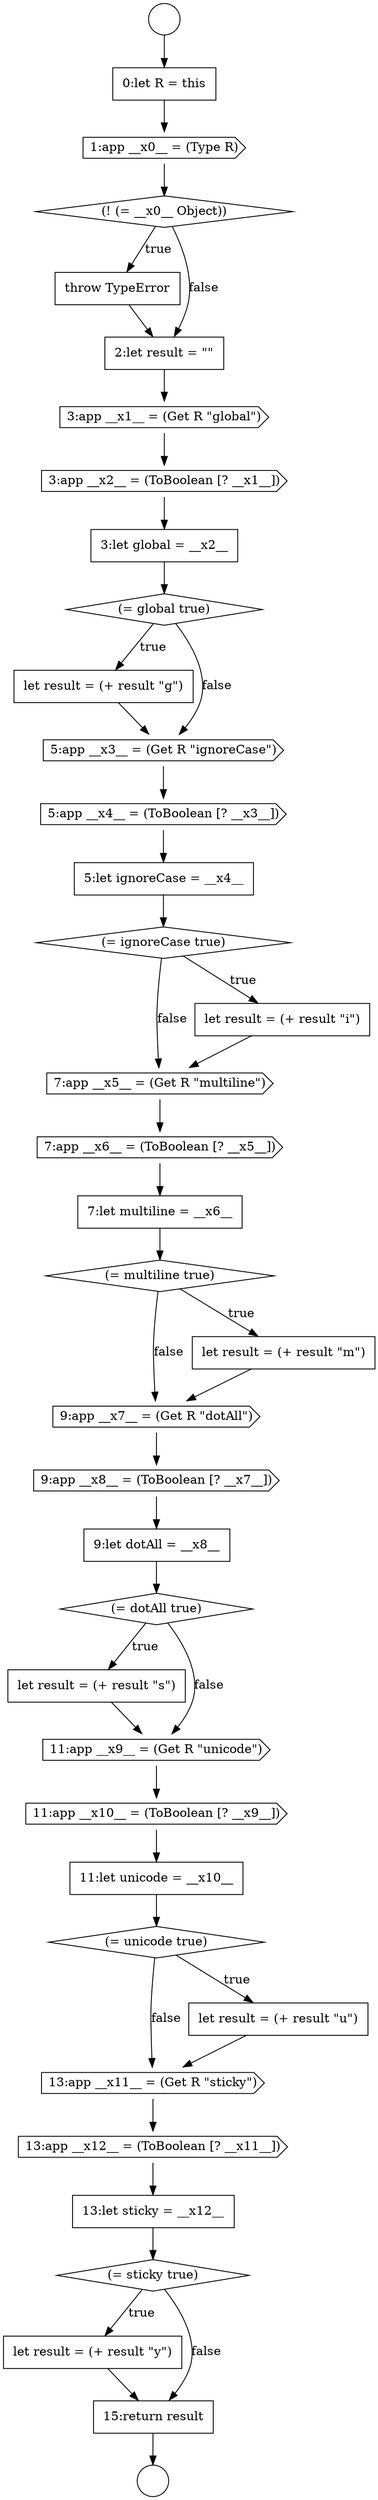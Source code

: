 digraph {
  node13993 [shape=none, margin=0, label=<<font color="black">
    <table border="0" cellborder="1" cellspacing="0" cellpadding="10">
      <tr><td align="left">let result = (+ result &quot;g&quot;)</td></tr>
    </table>
  </font>> color="black" fillcolor="white" style=filled]
  node13997 [shape=diamond, label=<<font color="black">(= ignoreCase true)</font>> color="black" fillcolor="white" style=filled]
  node14007 [shape=diamond, label=<<font color="black">(= dotAll true)</font>> color="black" fillcolor="white" style=filled]
  node13987 [shape=none, margin=0, label=<<font color="black">
    <table border="0" cellborder="1" cellspacing="0" cellpadding="10">
      <tr><td align="left">throw TypeError</td></tr>
    </table>
  </font>> color="black" fillcolor="white" style=filled]
  node14004 [shape=cds, label=<<font color="black">9:app __x7__ = (Get R &quot;dotAll&quot;)</font>> color="black" fillcolor="white" style=filled]
  node14000 [shape=cds, label=<<font color="black">7:app __x6__ = (ToBoolean [? __x5__])</font>> color="black" fillcolor="white" style=filled]
  node13996 [shape=none, margin=0, label=<<font color="black">
    <table border="0" cellborder="1" cellspacing="0" cellpadding="10">
      <tr><td align="left">5:let ignoreCase = __x4__</td></tr>
    </table>
  </font>> color="black" fillcolor="white" style=filled]
  node13999 [shape=cds, label=<<font color="black">7:app __x5__ = (Get R &quot;multiline&quot;)</font>> color="black" fillcolor="white" style=filled]
  node13995 [shape=cds, label=<<font color="black">5:app __x4__ = (ToBoolean [? __x3__])</font>> color="black" fillcolor="white" style=filled]
  node14016 [shape=none, margin=0, label=<<font color="black">
    <table border="0" cellborder="1" cellspacing="0" cellpadding="10">
      <tr><td align="left">13:let sticky = __x12__</td></tr>
    </table>
  </font>> color="black" fillcolor="white" style=filled]
  node14005 [shape=cds, label=<<font color="black">9:app __x8__ = (ToBoolean [? __x7__])</font>> color="black" fillcolor="white" style=filled]
  node13998 [shape=none, margin=0, label=<<font color="black">
    <table border="0" cellborder="1" cellspacing="0" cellpadding="10">
      <tr><td align="left">let result = (+ result &quot;i&quot;)</td></tr>
    </table>
  </font>> color="black" fillcolor="white" style=filled]
  node14001 [shape=none, margin=0, label=<<font color="black">
    <table border="0" cellborder="1" cellspacing="0" cellpadding="10">
      <tr><td align="left">7:let multiline = __x6__</td></tr>
    </table>
  </font>> color="black" fillcolor="white" style=filled]
  node14018 [shape=none, margin=0, label=<<font color="black">
    <table border="0" cellborder="1" cellspacing="0" cellpadding="10">
      <tr><td align="left">let result = (+ result &quot;y&quot;)</td></tr>
    </table>
  </font>> color="black" fillcolor="white" style=filled]
  node14006 [shape=none, margin=0, label=<<font color="black">
    <table border="0" cellborder="1" cellspacing="0" cellpadding="10">
      <tr><td align="left">9:let dotAll = __x8__</td></tr>
    </table>
  </font>> color="black" fillcolor="white" style=filled]
  node14014 [shape=cds, label=<<font color="black">13:app __x11__ = (Get R &quot;sticky&quot;)</font>> color="black" fillcolor="white" style=filled]
  node13982 [shape=circle label=" " color="black" fillcolor="white" style=filled]
  node14002 [shape=diamond, label=<<font color="black">(= multiline true)</font>> color="black" fillcolor="white" style=filled]
  node14019 [shape=none, margin=0, label=<<font color="black">
    <table border="0" cellborder="1" cellspacing="0" cellpadding="10">
      <tr><td align="left">15:return result</td></tr>
    </table>
  </font>> color="black" fillcolor="white" style=filled]
  node13992 [shape=diamond, label=<<font color="black">(= global true)</font>> color="black" fillcolor="white" style=filled]
  node14013 [shape=none, margin=0, label=<<font color="black">
    <table border="0" cellborder="1" cellspacing="0" cellpadding="10">
      <tr><td align="left">let result = (+ result &quot;u&quot;)</td></tr>
    </table>
  </font>> color="black" fillcolor="white" style=filled]
  node14011 [shape=none, margin=0, label=<<font color="black">
    <table border="0" cellborder="1" cellspacing="0" cellpadding="10">
      <tr><td align="left">11:let unicode = __x10__</td></tr>
    </table>
  </font>> color="black" fillcolor="white" style=filled]
  node14008 [shape=none, margin=0, label=<<font color="black">
    <table border="0" cellborder="1" cellspacing="0" cellpadding="10">
      <tr><td align="left">let result = (+ result &quot;s&quot;)</td></tr>
    </table>
  </font>> color="black" fillcolor="white" style=filled]
  node14003 [shape=none, margin=0, label=<<font color="black">
    <table border="0" cellborder="1" cellspacing="0" cellpadding="10">
      <tr><td align="left">let result = (+ result &quot;m&quot;)</td></tr>
    </table>
  </font>> color="black" fillcolor="white" style=filled]
  node13989 [shape=cds, label=<<font color="black">3:app __x1__ = (Get R &quot;global&quot;)</font>> color="black" fillcolor="white" style=filled]
  node13988 [shape=none, margin=0, label=<<font color="black">
    <table border="0" cellborder="1" cellspacing="0" cellpadding="10">
      <tr><td align="left">2:let result = &quot;&quot;</td></tr>
    </table>
  </font>> color="black" fillcolor="white" style=filled]
  node14010 [shape=cds, label=<<font color="black">11:app __x10__ = (ToBoolean [? __x9__])</font>> color="black" fillcolor="white" style=filled]
  node13984 [shape=none, margin=0, label=<<font color="black">
    <table border="0" cellborder="1" cellspacing="0" cellpadding="10">
      <tr><td align="left">0:let R = this</td></tr>
    </table>
  </font>> color="black" fillcolor="white" style=filled]
  node14012 [shape=diamond, label=<<font color="black">(= unicode true)</font>> color="black" fillcolor="white" style=filled]
  node13985 [shape=cds, label=<<font color="black">1:app __x0__ = (Type R)</font>> color="black" fillcolor="white" style=filled]
  node14017 [shape=diamond, label=<<font color="black">(= sticky true)</font>> color="black" fillcolor="white" style=filled]
  node13990 [shape=cds, label=<<font color="black">3:app __x2__ = (ToBoolean [? __x1__])</font>> color="black" fillcolor="white" style=filled]
  node13983 [shape=circle label=" " color="black" fillcolor="white" style=filled]
  node13994 [shape=cds, label=<<font color="black">5:app __x3__ = (Get R &quot;ignoreCase&quot;)</font>> color="black" fillcolor="white" style=filled]
  node14009 [shape=cds, label=<<font color="black">11:app __x9__ = (Get R &quot;unicode&quot;)</font>> color="black" fillcolor="white" style=filled]
  node14015 [shape=cds, label=<<font color="black">13:app __x12__ = (ToBoolean [? __x11__])</font>> color="black" fillcolor="white" style=filled]
  node13991 [shape=none, margin=0, label=<<font color="black">
    <table border="0" cellborder="1" cellspacing="0" cellpadding="10">
      <tr><td align="left">3:let global = __x2__</td></tr>
    </table>
  </font>> color="black" fillcolor="white" style=filled]
  node13986 [shape=diamond, label=<<font color="black">(! (= __x0__ Object))</font>> color="black" fillcolor="white" style=filled]
  node14003 -> node14004 [ color="black"]
  node14000 -> node14001 [ color="black"]
  node14013 -> node14014 [ color="black"]
  node13986 -> node13987 [label=<<font color="black">true</font>> color="black"]
  node13986 -> node13988 [label=<<font color="black">false</font>> color="black"]
  node13988 -> node13989 [ color="black"]
  node13995 -> node13996 [ color="black"]
  node13992 -> node13993 [label=<<font color="black">true</font>> color="black"]
  node13992 -> node13994 [label=<<font color="black">false</font>> color="black"]
  node14015 -> node14016 [ color="black"]
  node14018 -> node14019 [ color="black"]
  node13991 -> node13992 [ color="black"]
  node14001 -> node14002 [ color="black"]
  node14016 -> node14017 [ color="black"]
  node13993 -> node13994 [ color="black"]
  node13996 -> node13997 [ color="black"]
  node13982 -> node13984 [ color="black"]
  node14004 -> node14005 [ color="black"]
  node14002 -> node14003 [label=<<font color="black">true</font>> color="black"]
  node14002 -> node14004 [label=<<font color="black">false</font>> color="black"]
  node14008 -> node14009 [ color="black"]
  node13990 -> node13991 [ color="black"]
  node14012 -> node14013 [label=<<font color="black">true</font>> color="black"]
  node14012 -> node14014 [label=<<font color="black">false</font>> color="black"]
  node13987 -> node13988 [ color="black"]
  node13985 -> node13986 [ color="black"]
  node14017 -> node14018 [label=<<font color="black">true</font>> color="black"]
  node14017 -> node14019 [label=<<font color="black">false</font>> color="black"]
  node14019 -> node13983 [ color="black"]
  node14007 -> node14008 [label=<<font color="black">true</font>> color="black"]
  node14007 -> node14009 [label=<<font color="black">false</font>> color="black"]
  node13994 -> node13995 [ color="black"]
  node14005 -> node14006 [ color="black"]
  node13999 -> node14000 [ color="black"]
  node13997 -> node13998 [label=<<font color="black">true</font>> color="black"]
  node13997 -> node13999 [label=<<font color="black">false</font>> color="black"]
  node14010 -> node14011 [ color="black"]
  node14006 -> node14007 [ color="black"]
  node14014 -> node14015 [ color="black"]
  node13998 -> node13999 [ color="black"]
  node13989 -> node13990 [ color="black"]
  node13984 -> node13985 [ color="black"]
  node14009 -> node14010 [ color="black"]
  node14011 -> node14012 [ color="black"]
}
